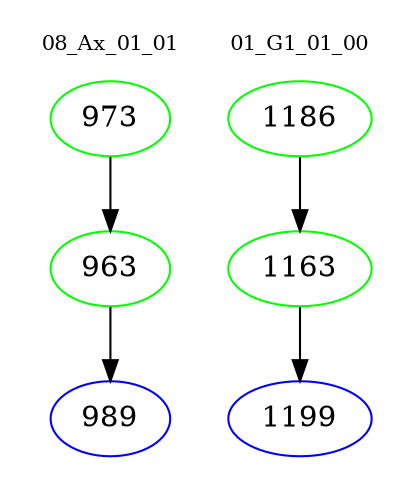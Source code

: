 digraph{
subgraph cluster_0 {
color = white
label = "08_Ax_01_01";
fontsize=10;
T0_973 [label="973", color="green"]
T0_973 -> T0_963 [color="black"]
T0_963 [label="963", color="green"]
T0_963 -> T0_989 [color="black"]
T0_989 [label="989", color="blue"]
}
subgraph cluster_1 {
color = white
label = "01_G1_01_00";
fontsize=10;
T1_1186 [label="1186", color="green"]
T1_1186 -> T1_1163 [color="black"]
T1_1163 [label="1163", color="green"]
T1_1163 -> T1_1199 [color="black"]
T1_1199 [label="1199", color="blue"]
}
}
